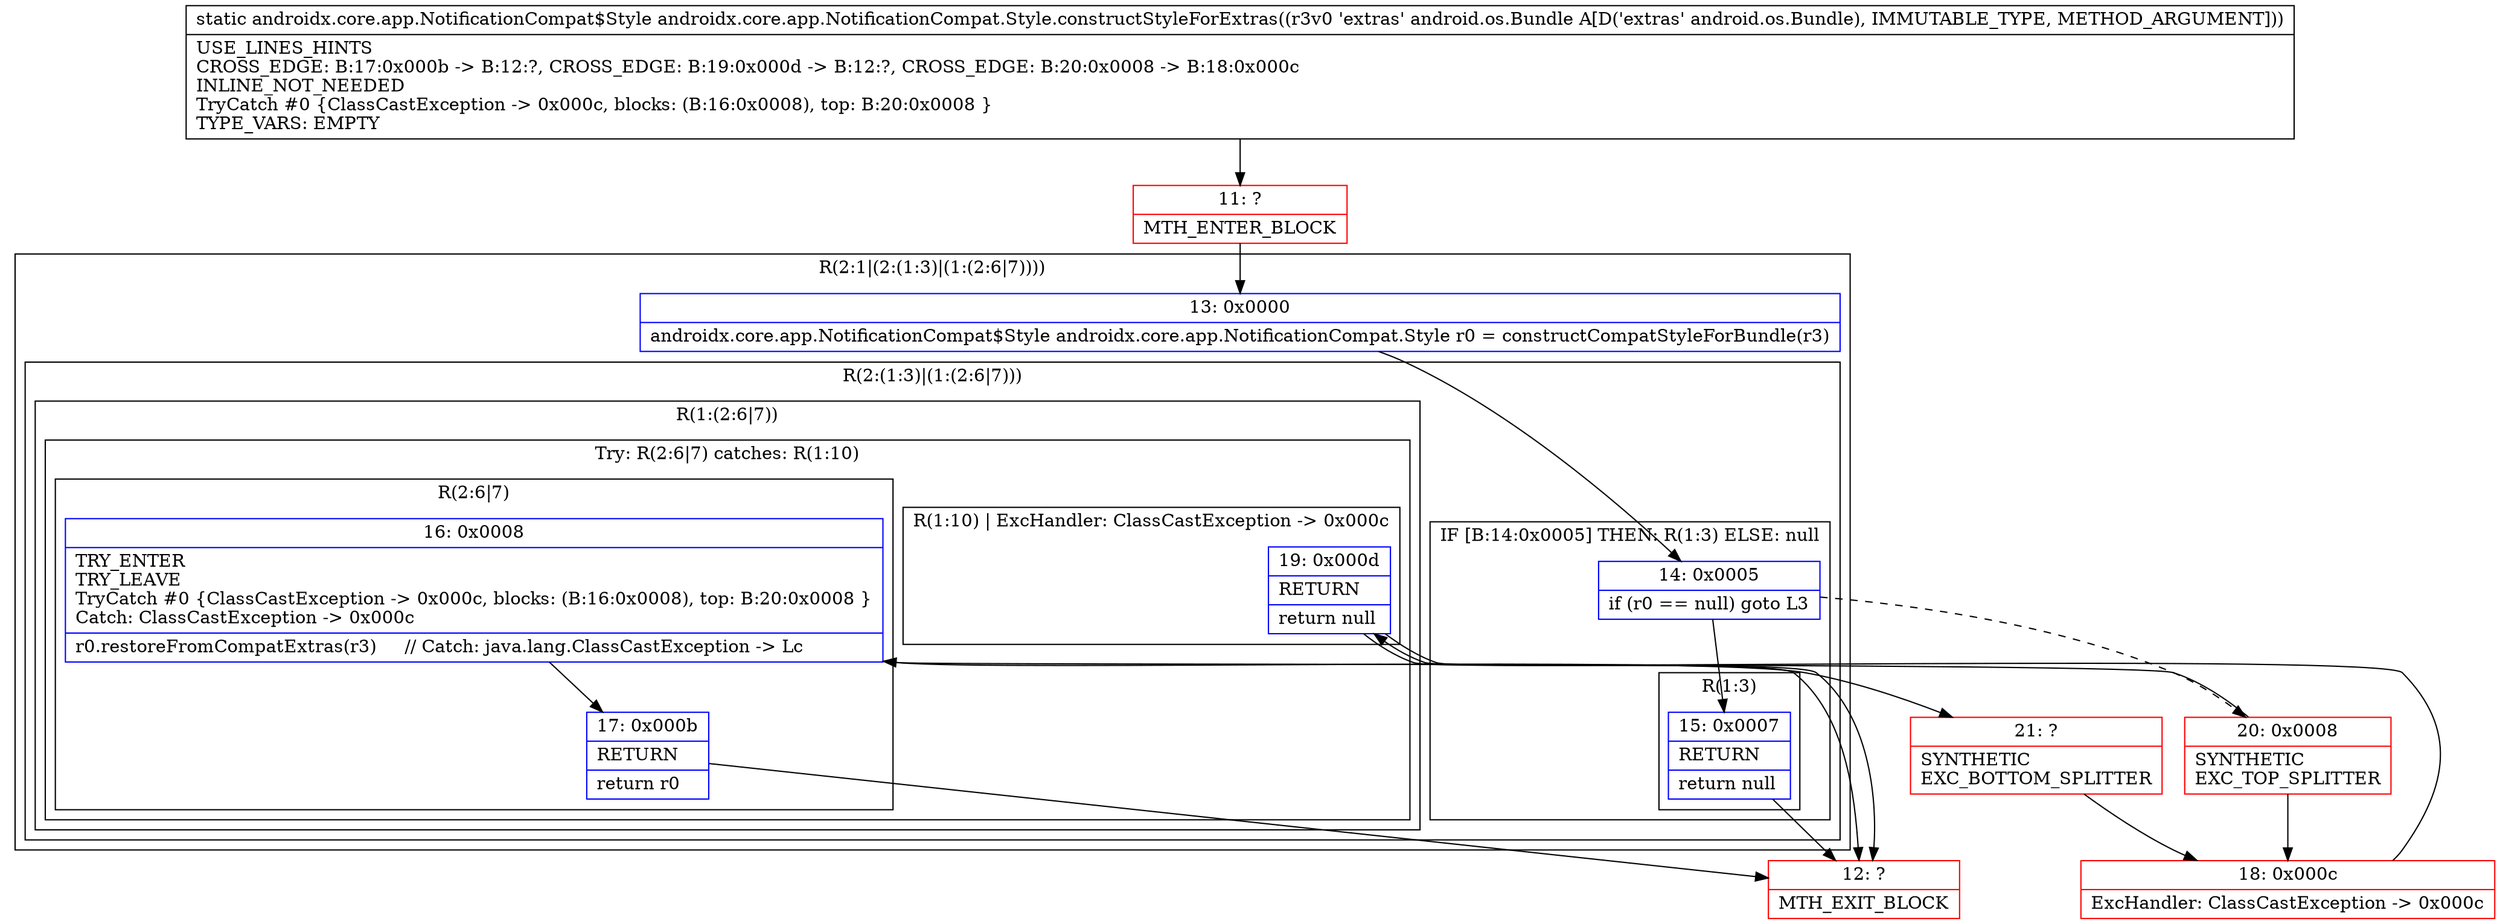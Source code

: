 digraph "CFG forandroidx.core.app.NotificationCompat.Style.constructStyleForExtras(Landroid\/os\/Bundle;)Landroidx\/core\/app\/NotificationCompat$Style;" {
subgraph cluster_Region_111662079 {
label = "R(2:1|(2:(1:3)|(1:(2:6|7))))";
node [shape=record,color=blue];
Node_13 [shape=record,label="{13\:\ 0x0000|androidx.core.app.NotificationCompat$Style androidx.core.app.NotificationCompat.Style r0 = constructCompatStyleForBundle(r3)\l}"];
subgraph cluster_Region_626192890 {
label = "R(2:(1:3)|(1:(2:6|7)))";
node [shape=record,color=blue];
subgraph cluster_IfRegion_512088849 {
label = "IF [B:14:0x0005] THEN: R(1:3) ELSE: null";
node [shape=record,color=blue];
Node_14 [shape=record,label="{14\:\ 0x0005|if (r0 == null) goto L3\l}"];
subgraph cluster_Region_386980631 {
label = "R(1:3)";
node [shape=record,color=blue];
Node_15 [shape=record,label="{15\:\ 0x0007|RETURN\l|return null\l}"];
}
}
subgraph cluster_Region_1965728961 {
label = "R(1:(2:6|7))";
node [shape=record,color=blue];
subgraph cluster_TryCatchRegion_1882703557 {
label = "Try: R(2:6|7) catches: R(1:10)";
node [shape=record,color=blue];
subgraph cluster_Region_96666248 {
label = "R(2:6|7)";
node [shape=record,color=blue];
Node_16 [shape=record,label="{16\:\ 0x0008|TRY_ENTER\lTRY_LEAVE\lTryCatch #0 \{ClassCastException \-\> 0x000c, blocks: (B:16:0x0008), top: B:20:0x0008 \}\lCatch: ClassCastException \-\> 0x000c\l|r0.restoreFromCompatExtras(r3)     \/\/ Catch: java.lang.ClassCastException \-\> Lc\l}"];
Node_17 [shape=record,label="{17\:\ 0x000b|RETURN\l|return r0\l}"];
}
subgraph cluster_Region_1121461272 {
label = "R(1:10) | ExcHandler: ClassCastException \-\> 0x000c\l";
node [shape=record,color=blue];
Node_19 [shape=record,label="{19\:\ 0x000d|RETURN\l|return null\l}"];
}
}
}
}
}
subgraph cluster_Region_1121461272 {
label = "R(1:10) | ExcHandler: ClassCastException \-\> 0x000c\l";
node [shape=record,color=blue];
Node_19 [shape=record,label="{19\:\ 0x000d|RETURN\l|return null\l}"];
}
Node_11 [shape=record,color=red,label="{11\:\ ?|MTH_ENTER_BLOCK\l}"];
Node_12 [shape=record,color=red,label="{12\:\ ?|MTH_EXIT_BLOCK\l}"];
Node_20 [shape=record,color=red,label="{20\:\ 0x0008|SYNTHETIC\lEXC_TOP_SPLITTER\l}"];
Node_21 [shape=record,color=red,label="{21\:\ ?|SYNTHETIC\lEXC_BOTTOM_SPLITTER\l}"];
Node_18 [shape=record,color=red,label="{18\:\ 0x000c|ExcHandler: ClassCastException \-\> 0x000c\l}"];
MethodNode[shape=record,label="{static androidx.core.app.NotificationCompat$Style androidx.core.app.NotificationCompat.Style.constructStyleForExtras((r3v0 'extras' android.os.Bundle A[D('extras' android.os.Bundle), IMMUTABLE_TYPE, METHOD_ARGUMENT]))  | USE_LINES_HINTS\lCROSS_EDGE: B:17:0x000b \-\> B:12:?, CROSS_EDGE: B:19:0x000d \-\> B:12:?, CROSS_EDGE: B:20:0x0008 \-\> B:18:0x000c\lINLINE_NOT_NEEDED\lTryCatch #0 \{ClassCastException \-\> 0x000c, blocks: (B:16:0x0008), top: B:20:0x0008 \}\lTYPE_VARS: EMPTY\l}"];
MethodNode -> Node_11;Node_13 -> Node_14;
Node_14 -> Node_15;
Node_14 -> Node_20[style=dashed];
Node_15 -> Node_12;
Node_16 -> Node_17;
Node_16 -> Node_21;
Node_17 -> Node_12;
Node_19 -> Node_12;
Node_19 -> Node_12;
Node_11 -> Node_13;
Node_20 -> Node_16;
Node_20 -> Node_18;
Node_21 -> Node_18;
Node_18 -> Node_19;
}

